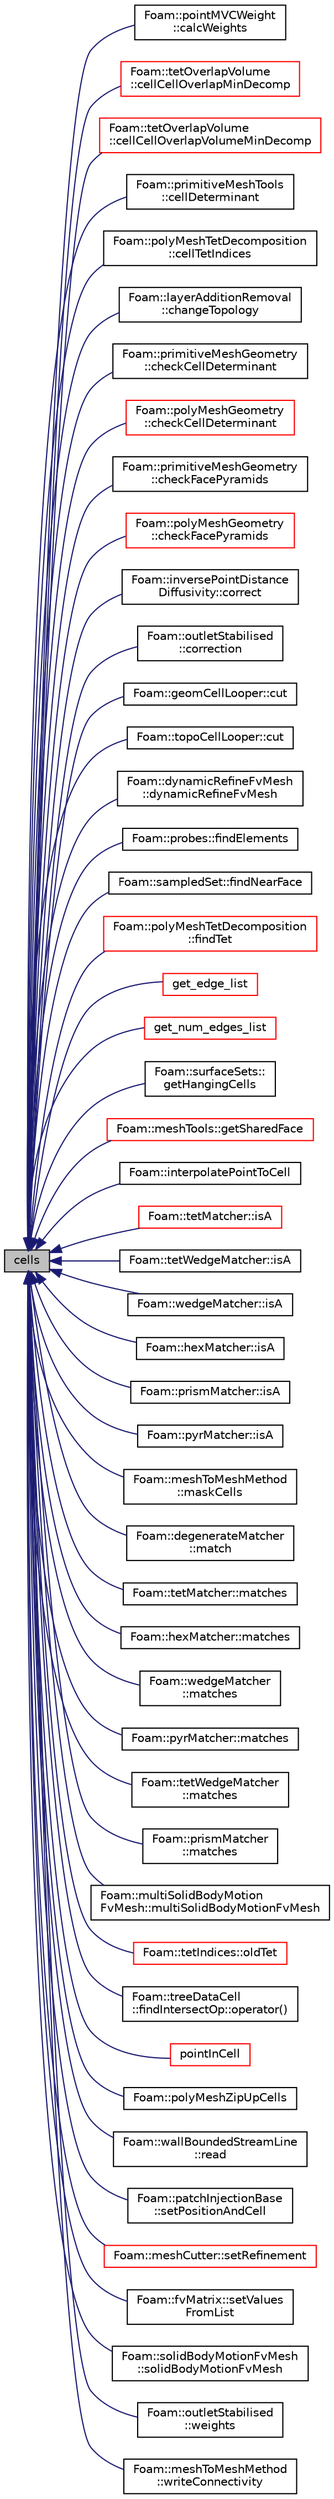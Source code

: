 digraph "cells"
{
  bgcolor="transparent";
  edge [fontname="Helvetica",fontsize="10",labelfontname="Helvetica",labelfontsize="10"];
  node [fontname="Helvetica",fontsize="10",shape=record];
  rankdir="LR";
  Node1 [label="cells",height=0.2,width=0.4,color="black", fillcolor="grey75", style="filled", fontcolor="black"];
  Node1 -> Node2 [dir="back",color="midnightblue",fontsize="10",style="solid",fontname="Helvetica"];
  Node2 [label="Foam::pointMVCWeight\l::calcWeights",height=0.2,width=0.4,color="black",URL="$a01889.html#afd306cddf68cfada622205831381d6ab",tooltip="Calculate weights from all cell&#39;s vertices. "];
  Node1 -> Node3 [dir="back",color="midnightblue",fontsize="10",style="solid",fontname="Helvetica"];
  Node3 [label="Foam::tetOverlapVolume\l::cellCellOverlapMinDecomp",height=0.2,width=0.4,color="red",URL="$a02569.html#ad7d2fcd3e6fe707b574ad52fecb2b319",tooltip="Return true if olverlap volume is greater than threshold. "];
  Node1 -> Node4 [dir="back",color="midnightblue",fontsize="10",style="solid",fontname="Helvetica"];
  Node4 [label="Foam::tetOverlapVolume\l::cellCellOverlapVolumeMinDecomp",height=0.2,width=0.4,color="red",URL="$a02569.html#ac07b93de89840367af8c4144a41b064d",tooltip="Calculates the overlap volume. "];
  Node1 -> Node5 [dir="back",color="midnightblue",fontsize="10",style="solid",fontname="Helvetica"];
  Node5 [label="Foam::primitiveMeshTools\l::cellDeterminant",height=0.2,width=0.4,color="black",URL="$a01969.html#aaeaed20e05a2c6778ed319091c34991c",tooltip="Generate cell determinant field. "];
  Node1 -> Node6 [dir="back",color="midnightblue",fontsize="10",style="solid",fontname="Helvetica"];
  Node6 [label="Foam::polyMeshTetDecomposition\l::cellTetIndices",height=0.2,width=0.4,color="black",URL="$a01922.html#a2367ee2c1f7122a5fad6f4af3cbeb6c9",tooltip="Return the tet decomposition of the given cell, see. "];
  Node1 -> Node7 [dir="back",color="midnightblue",fontsize="10",style="solid",fontname="Helvetica"];
  Node7 [label="Foam::layerAdditionRemoval\l::changeTopology",height=0.2,width=0.4,color="black",URL="$a01274.html#a068d5efab18f428fe0fd6c1e962420a2",tooltip="Check for topology change. "];
  Node1 -> Node8 [dir="back",color="midnightblue",fontsize="10",style="solid",fontname="Helvetica"];
  Node8 [label="Foam::primitiveMeshGeometry\l::checkCellDeterminant",height=0.2,width=0.4,color="black",URL="$a01968.html#a86702a579f7fe69fb82f0933e27edabd"];
  Node1 -> Node9 [dir="back",color="midnightblue",fontsize="10",style="solid",fontname="Helvetica"];
  Node9 [label="Foam::polyMeshGeometry\l::checkCellDeterminant",height=0.2,width=0.4,color="red",URL="$a01920.html#af0c7e937ce83711247f5519b530eb868",tooltip="Area of internal faces v.s. boundary faces. "];
  Node1 -> Node10 [dir="back",color="midnightblue",fontsize="10",style="solid",fontname="Helvetica"];
  Node10 [label="Foam::primitiveMeshGeometry\l::checkFacePyramids",height=0.2,width=0.4,color="black",URL="$a01968.html#ad90dd781f10ef81bbfefbe0b9b8fe46e"];
  Node1 -> Node11 [dir="back",color="midnightblue",fontsize="10",style="solid",fontname="Helvetica"];
  Node11 [label="Foam::polyMeshGeometry\l::checkFacePyramids",height=0.2,width=0.4,color="red",URL="$a01920.html#a185c3013142ff3facc41b31d9beef53a",tooltip="See primitiveMesh. "];
  Node1 -> Node12 [dir="back",color="midnightblue",fontsize="10",style="solid",fontname="Helvetica"];
  Node12 [label="Foam::inversePointDistance\lDiffusivity::correct",height=0.2,width=0.4,color="black",URL="$a01170.html#a3ae44b28050c3aa494c1d8e18cf618c1",tooltip="Correct the motion diffusivity. "];
  Node1 -> Node13 [dir="back",color="midnightblue",fontsize="10",style="solid",fontname="Helvetica"];
  Node13 [label="Foam::outletStabilised\l::correction",height=0.2,width=0.4,color="black",URL="$a01751.html#a575a424a2a3d61de0e8d6ad368b61be1",tooltip="Return the explicit correction to the face-interpolate. "];
  Node1 -> Node14 [dir="back",color="midnightblue",fontsize="10",style="solid",fontname="Helvetica"];
  Node14 [label="Foam::geomCellLooper::cut",height=0.2,width=0.4,color="black",URL="$a00917.html#ae441aaf74ea7c5d77ba3bd7ddfcb919b",tooltip="Same but now also base point of cut provided (instead of always. "];
  Node1 -> Node15 [dir="back",color="midnightblue",fontsize="10",style="solid",fontname="Helvetica"];
  Node15 [label="Foam::topoCellLooper::cut",height=0.2,width=0.4,color="black",URL="$a02631.html#a57a0014495f8049ba5a41bc5fba01230",tooltip="Create cut along circumference of cellI. Gets current mesh cuts. "];
  Node1 -> Node16 [dir="back",color="midnightblue",fontsize="10",style="solid",fontname="Helvetica"];
  Node16 [label="Foam::dynamicRefineFvMesh\l::dynamicRefineFvMesh",height=0.2,width=0.4,color="black",URL="$a00606.html#adb7d4548e6fcf38f86bf13798cef53eb",tooltip="Construct from IOobject. "];
  Node1 -> Node17 [dir="back",color="midnightblue",fontsize="10",style="solid",fontname="Helvetica"];
  Node17 [label="Foam::probes::findElements",height=0.2,width=0.4,color="black",URL="$a01974.html#a852f621399b6ee1f3467e69a1d5fe8b4",tooltip="Find cells and faces containing probes. "];
  Node1 -> Node18 [dir="back",color="midnightblue",fontsize="10",style="solid",fontname="Helvetica"];
  Node18 [label="Foam::sampledSet::findNearFace",height=0.2,width=0.4,color="black",URL="$a02228.html#a603357b4690f33d9b94b239a4c189355",tooltip="Returns face label (or -1) of face which is close to sample. "];
  Node1 -> Node19 [dir="back",color="midnightblue",fontsize="10",style="solid",fontname="Helvetica"];
  Node19 [label="Foam::polyMeshTetDecomposition\l::findTet",height=0.2,width=0.4,color="red",URL="$a01922.html#a336110501f5915673070727c2b9cefc1",tooltip="Find the tet decomposition of the cell containing the given point. "];
  Node1 -> Node20 [dir="back",color="midnightblue",fontsize="10",style="solid",fontname="Helvetica"];
  Node20 [label="get_edge_list",height=0.2,width=0.4,color="red",URL="$a09610.html#ab8d5c21e20f8006d17bbfdd9749b8b86"];
  Node1 -> Node21 [dir="back",color="midnightblue",fontsize="10",style="solid",fontname="Helvetica"];
  Node21 [label="get_num_edges_list",height=0.2,width=0.4,color="red",URL="$a09610.html#ac842d2c8f50b00e510c822eb92eb0d66"];
  Node1 -> Node22 [dir="back",color="midnightblue",fontsize="10",style="solid",fontname="Helvetica"];
  Node22 [label="Foam::surfaceSets::\lgetHangingCells",height=0.2,width=0.4,color="black",URL="$a02492.html#a132f4892a58ea8f9478b78c38c9747d7",tooltip="Get cells using points on &#39;outside&#39; only. "];
  Node1 -> Node23 [dir="back",color="midnightblue",fontsize="10",style="solid",fontname="Helvetica"];
  Node23 [label="Foam::meshTools::getSharedFace",height=0.2,width=0.4,color="red",URL="$a10780.html#a8550e28a800fded0b2d9dcdce6a6c4f6",tooltip="Return face shared by two cells. Throws error if none found. "];
  Node1 -> Node24 [dir="back",color="midnightblue",fontsize="10",style="solid",fontname="Helvetica"];
  Node24 [label="Foam::interpolatePointToCell",height=0.2,width=0.4,color="black",URL="$a10725.html#a818720045c0fa650b5ec0038ef8cdd46"];
  Node1 -> Node25 [dir="back",color="midnightblue",fontsize="10",style="solid",fontname="Helvetica"];
  Node25 [label="Foam::tetMatcher::isA",height=0.2,width=0.4,color="red",URL="$a02568.html#acd2adf1fc5f522ebdfcfdad416351c14",tooltip="Exact match. Uses faceSizeMatch. "];
  Node1 -> Node26 [dir="back",color="midnightblue",fontsize="10",style="solid",fontname="Helvetica"];
  Node26 [label="Foam::tetWedgeMatcher::isA",height=0.2,width=0.4,color="black",URL="$a02572.html#acd2adf1fc5f522ebdfcfdad416351c14",tooltip="Exact match. Uses faceSizeMatch. "];
  Node1 -> Node27 [dir="back",color="midnightblue",fontsize="10",style="solid",fontname="Helvetica"];
  Node27 [label="Foam::wedgeMatcher::isA",height=0.2,width=0.4,color="black",URL="$a02858.html#acd2adf1fc5f522ebdfcfdad416351c14",tooltip="Exact match. Uses faceSizeMatch. "];
  Node1 -> Node28 [dir="back",color="midnightblue",fontsize="10",style="solid",fontname="Helvetica"];
  Node28 [label="Foam::hexMatcher::isA",height=0.2,width=0.4,color="black",URL="$a01008.html#acd2adf1fc5f522ebdfcfdad416351c14",tooltip="Exact match. Uses faceSizeMatch. "];
  Node1 -> Node29 [dir="back",color="midnightblue",fontsize="10",style="solid",fontname="Helvetica"];
  Node29 [label="Foam::prismMatcher::isA",height=0.2,width=0.4,color="black",URL="$a01973.html#acd2adf1fc5f522ebdfcfdad416351c14",tooltip="Exact match. Uses faceSizeMatch. "];
  Node1 -> Node30 [dir="back",color="midnightblue",fontsize="10",style="solid",fontname="Helvetica"];
  Node30 [label="Foam::pyrMatcher::isA",height=0.2,width=0.4,color="black",URL="$a02040.html#acd2adf1fc5f522ebdfcfdad416351c14",tooltip="Exact match. Uses faceSizeMatch. "];
  Node1 -> Node31 [dir="back",color="midnightblue",fontsize="10",style="solid",fontname="Helvetica"];
  Node31 [label="Foam::meshToMeshMethod\l::maskCells",height=0.2,width=0.4,color="black",URL="$a01476.html#a02736066f4d6591b934a76221effff10",tooltip="Return src cell IDs for the overlap region. "];
  Node1 -> Node32 [dir="back",color="midnightblue",fontsize="10",style="solid",fontname="Helvetica"];
  Node32 [label="Foam::degenerateMatcher\l::match",height=0.2,width=0.4,color="black",URL="$a00507.html#a5adc43a57aebf7c5155f18d991cdecf1",tooltip="Recognize shape given mesh and cellI. "];
  Node1 -> Node33 [dir="back",color="midnightblue",fontsize="10",style="solid",fontname="Helvetica"];
  Node33 [label="Foam::tetMatcher::matches",height=0.2,width=0.4,color="black",URL="$a02568.html#aaf80614ee28c6bfadb117557442c1bed",tooltip="Like isA but also constructs a cellShape (if shape matches) "];
  Node1 -> Node34 [dir="back",color="midnightblue",fontsize="10",style="solid",fontname="Helvetica"];
  Node34 [label="Foam::hexMatcher::matches",height=0.2,width=0.4,color="black",URL="$a01008.html#aaf80614ee28c6bfadb117557442c1bed",tooltip="Like isA but also constructs a cellShape (if shape matches) "];
  Node1 -> Node35 [dir="back",color="midnightblue",fontsize="10",style="solid",fontname="Helvetica"];
  Node35 [label="Foam::wedgeMatcher\l::matches",height=0.2,width=0.4,color="black",URL="$a02858.html#aaf80614ee28c6bfadb117557442c1bed",tooltip="Like isA but also constructs a cellShape (if shape matches) "];
  Node1 -> Node36 [dir="back",color="midnightblue",fontsize="10",style="solid",fontname="Helvetica"];
  Node36 [label="Foam::pyrMatcher::matches",height=0.2,width=0.4,color="black",URL="$a02040.html#aaf80614ee28c6bfadb117557442c1bed",tooltip="Like isA but also constructs a cellShape (if shape matches) "];
  Node1 -> Node37 [dir="back",color="midnightblue",fontsize="10",style="solid",fontname="Helvetica"];
  Node37 [label="Foam::tetWedgeMatcher\l::matches",height=0.2,width=0.4,color="black",URL="$a02572.html#aaf80614ee28c6bfadb117557442c1bed",tooltip="Like isA but also constructs a cellShape (if shape matches) "];
  Node1 -> Node38 [dir="back",color="midnightblue",fontsize="10",style="solid",fontname="Helvetica"];
  Node38 [label="Foam::prismMatcher\l::matches",height=0.2,width=0.4,color="black",URL="$a01973.html#aaf80614ee28c6bfadb117557442c1bed",tooltip="Like isA but also constructs a cellShape (if shape matches) "];
  Node1 -> Node39 [dir="back",color="midnightblue",fontsize="10",style="solid",fontname="Helvetica"];
  Node39 [label="Foam::multiSolidBodyMotion\lFvMesh::multiSolidBodyMotionFvMesh",height=0.2,width=0.4,color="black",URL="$a01558.html#a51e921d3df17b3742d31ef77f0732942",tooltip="Construct from IOobject. "];
  Node1 -> Node40 [dir="back",color="midnightblue",fontsize="10",style="solid",fontname="Helvetica"];
  Node40 [label="Foam::tetIndices::oldTet",height=0.2,width=0.4,color="red",URL="$a02567.html#a9343f6bb7ba798b7d9a1a57bfdd84197",tooltip="Return the geometry corresponding to this tet from the. "];
  Node1 -> Node41 [dir="back",color="midnightblue",fontsize="10",style="solid",fontname="Helvetica"];
  Node41 [label="Foam::treeDataCell\l::findIntersectOp::operator()",height=0.2,width=0.4,color="black",URL="$a00802.html#a43d47b209c41bbb1717f33bc766cd2c0"];
  Node1 -> Node42 [dir="back",color="midnightblue",fontsize="10",style="solid",fontname="Helvetica"];
  Node42 [label="pointInCell",height=0.2,width=0.4,color="red",URL="$a01967.html#ad869dc4da77b7d215411ce4adecca9e5",tooltip="Return true if the point is in the cell. "];
  Node1 -> Node43 [dir="back",color="midnightblue",fontsize="10",style="solid",fontname="Helvetica"];
  Node43 [label="Foam::polyMeshZipUpCells",height=0.2,width=0.4,color="black",URL="$a10725.html#ab957fb2d74d8de84991a6246e876ecd2"];
  Node1 -> Node44 [dir="back",color="midnightblue",fontsize="10",style="solid",fontname="Helvetica"];
  Node44 [label="Foam::wallBoundedStreamLine\l::read",height=0.2,width=0.4,color="black",URL="$a02825.html#aa9b8764750bd9ff67ca32b6551dc7847",tooltip="Read the field average data. "];
  Node1 -> Node45 [dir="back",color="midnightblue",fontsize="10",style="solid",fontname="Helvetica"];
  Node45 [label="Foam::patchInjectionBase\l::setPositionAndCell",height=0.2,width=0.4,color="black",URL="$a01804.html#a2be87394634fdebc9510fbd86c3814d4",tooltip="Set the injection position and owner cell, tetFace and tetPt. "];
  Node1 -> Node46 [dir="back",color="midnightblue",fontsize="10",style="solid",fontname="Helvetica"];
  Node46 [label="Foam::meshCutter::setRefinement",height=0.2,width=0.4,color="red",URL="$a01461.html#ad6964ecaeb84631835d8a4e51bf706bb",tooltip="Do actual cutting with cut description. Inserts mesh changes. "];
  Node1 -> Node47 [dir="back",color="midnightblue",fontsize="10",style="solid",fontname="Helvetica"];
  Node47 [label="Foam::fvMatrix::setValues\lFromList",height=0.2,width=0.4,color="black",URL="$a00875.html#ae2373f8bf20e55920fbe1157213a9858",tooltip="Set solution in given cells to the specified values. "];
  Node1 -> Node48 [dir="back",color="midnightblue",fontsize="10",style="solid",fontname="Helvetica"];
  Node48 [label="Foam::solidBodyMotionFvMesh\l::solidBodyMotionFvMesh",height=0.2,width=0.4,color="black",URL="$a02364.html#af7e61ff685d96a6e136432a028e3e50d",tooltip="Construct from IOobject. "];
  Node1 -> Node49 [dir="back",color="midnightblue",fontsize="10",style="solid",fontname="Helvetica"];
  Node49 [label="Foam::outletStabilised\l::weights",height=0.2,width=0.4,color="black",URL="$a01751.html#a845f807ae2621854059e313269e7895a",tooltip="Return the interpolation weighting factors. "];
  Node1 -> Node50 [dir="back",color="midnightblue",fontsize="10",style="solid",fontname="Helvetica"];
  Node50 [label="Foam::meshToMeshMethod\l::writeConnectivity",height=0.2,width=0.4,color="black",URL="$a01476.html#ae82c533c2ce57637a85f118d88a5bf40",tooltip="Write the connectivity (debugging) "];
}
